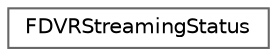 digraph "Graphical Class Hierarchy"
{
 // INTERACTIVE_SVG=YES
 // LATEX_PDF_SIZE
  bgcolor="transparent";
  edge [fontname=Helvetica,fontsize=10,labelfontname=Helvetica,labelfontsize=10];
  node [fontname=Helvetica,fontsize=10,shape=box,height=0.2,width=0.4];
  rankdir="LR";
  Node0 [id="Node000000",label="FDVRStreamingStatus",height=0.2,width=0.4,color="grey40", fillcolor="white", style="filled",URL="$df/d88/structFDVRStreamingStatus.html",tooltip="Interface(s) for platform feature modules."];
}
